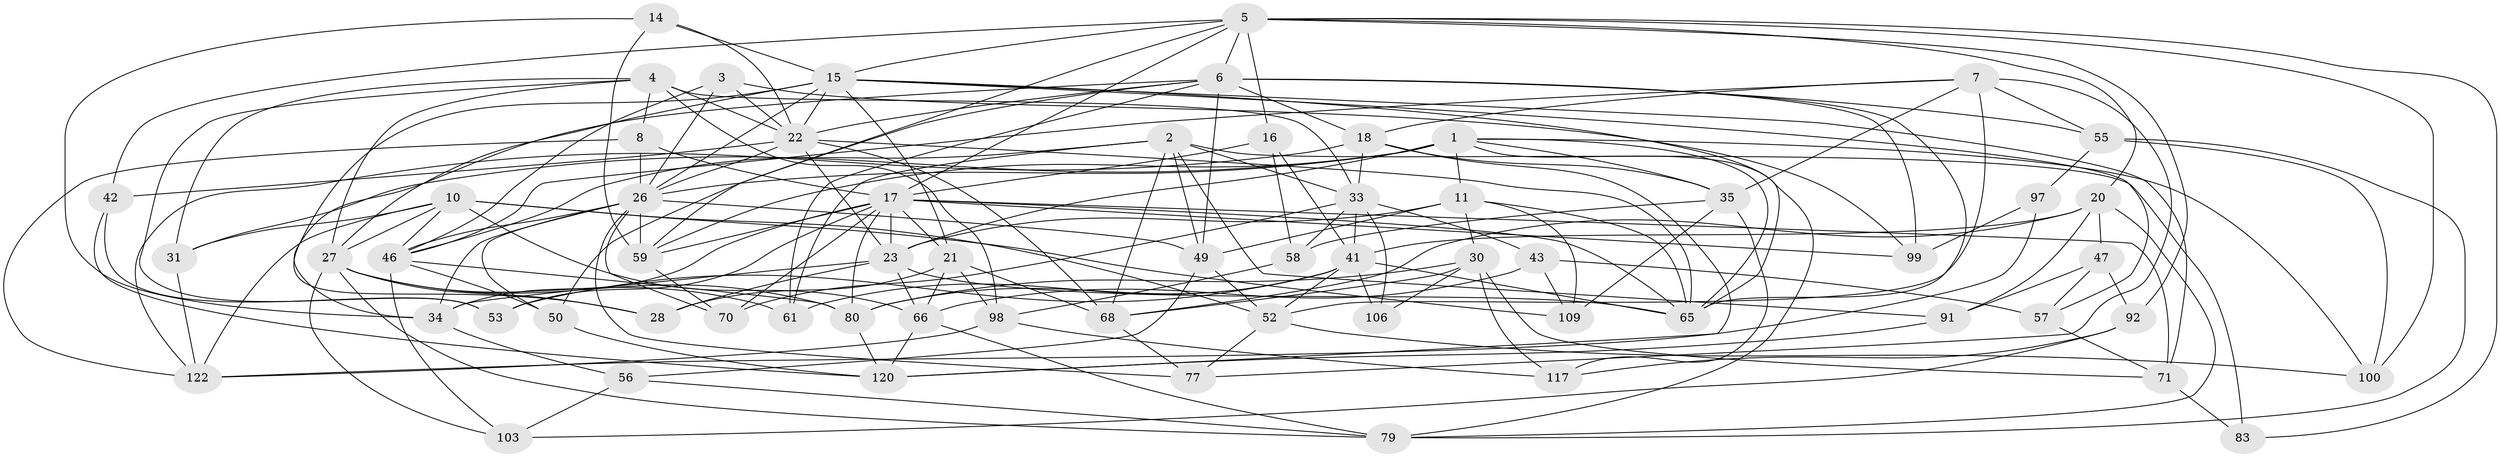 // original degree distribution, {4: 1.0}
// Generated by graph-tools (version 1.1) at 2025/16/03/09/25 04:16:42]
// undirected, 63 vertices, 183 edges
graph export_dot {
graph [start="1"]
  node [color=gray90,style=filled];
  1 [super="+24+9+32"];
  2 [super="+38+36"];
  3;
  4 [super="+13"];
  5 [super="+25+110"];
  6 [super="+12+19"];
  7 [super="+118"];
  8;
  10 [super="+107+102"];
  11 [super="+105"];
  14;
  15 [super="+51+89"];
  16;
  17 [super="+39+29+121"];
  18 [super="+69"];
  20 [super="+85"];
  21 [super="+72"];
  22 [super="+45"];
  23 [super="+54"];
  26 [super="+60+76+63"];
  27 [super="+113+40"];
  28;
  30 [super="+74"];
  31 [super="+95"];
  33 [super="+116+48"];
  34 [super="+94"];
  35 [super="+124"];
  41 [super="+87+115+44"];
  42;
  43;
  46 [super="+86+88"];
  47;
  49 [super="+75"];
  50;
  52 [super="+111"];
  53;
  55 [super="+64"];
  56;
  57;
  58;
  59 [super="+62"];
  61;
  65 [super="+112+108"];
  66 [super="+84"];
  68 [super="+114"];
  70;
  71 [super="+82"];
  77;
  79 [super="+119"];
  80 [super="+101"];
  83;
  91;
  92;
  97;
  98 [super="+104"];
  99;
  100;
  103;
  106;
  109;
  117;
  120 [super="+123"];
  122 [super="+126"];
  1 -- 79;
  1 -- 35;
  1 -- 100;
  1 -- 59;
  1 -- 11;
  1 -- 31 [weight=2];
  1 -- 65;
  1 -- 23;
  1 -- 26;
  2 -- 33;
  2 -- 83 [weight=2];
  2 -- 61;
  2 -- 49;
  2 -- 91;
  2 -- 46;
  2 -- 68;
  3 -- 99;
  3 -- 46;
  3 -- 26;
  3 -- 22;
  4 -- 8;
  4 -- 98 [weight=2];
  4 -- 53;
  4 -- 22;
  4 -- 27;
  4 -- 31;
  4 -- 33;
  5 -- 16;
  5 -- 42;
  5 -- 20;
  5 -- 6;
  5 -- 100;
  5 -- 59;
  5 -- 15;
  5 -- 83;
  5 -- 92;
  5 -- 17;
  6 -- 61;
  6 -- 18;
  6 -- 55;
  6 -- 65;
  6 -- 49;
  6 -- 34;
  6 -- 99;
  6 -- 50;
  6 -- 22;
  7 -- 55;
  7 -- 18;
  7 -- 35;
  7 -- 77;
  7 -- 46;
  7 -- 52;
  8 -- 122;
  8 -- 17;
  8 -- 26;
  10 -- 46;
  10 -- 109;
  10 -- 122;
  10 -- 31 [weight=2];
  10 -- 66;
  10 -- 27;
  10 -- 52;
  11 -- 109;
  11 -- 65;
  11 -- 30;
  11 -- 23;
  11 -- 49;
  14 -- 59;
  14 -- 15;
  14 -- 34;
  14 -- 22;
  15 -- 28;
  15 -- 57;
  15 -- 21;
  15 -- 71;
  15 -- 26;
  15 -- 65;
  15 -- 22;
  15 -- 27;
  16 -- 58;
  16 -- 17;
  16 -- 41;
  17 -- 23;
  17 -- 99;
  17 -- 70;
  17 -- 59;
  17 -- 65;
  17 -- 34;
  17 -- 53;
  17 -- 71 [weight=2];
  17 -- 80;
  17 -- 21;
  18 -- 120;
  18 -- 35;
  18 -- 122;
  18 -- 33;
  20 -- 91;
  20 -- 79;
  20 -- 68;
  20 -- 47;
  20 -- 41;
  21 -- 66;
  21 -- 28;
  21 -- 98;
  21 -- 68;
  22 -- 65;
  22 -- 23;
  22 -- 42;
  22 -- 68;
  22 -- 26;
  23 -- 65;
  23 -- 66;
  23 -- 28;
  23 -- 34;
  26 -- 77;
  26 -- 49;
  26 -- 34;
  26 -- 59;
  26 -- 70;
  26 -- 50;
  26 -- 46;
  27 -- 79;
  27 -- 80;
  27 -- 28;
  27 -- 103;
  27 -- 61;
  30 -- 68;
  30 -- 106;
  30 -- 80;
  30 -- 117;
  30 -- 71;
  31 -- 122;
  33 -- 70;
  33 -- 106;
  33 -- 43;
  33 -- 58;
  33 -- 41;
  34 -- 56;
  35 -- 117;
  35 -- 58;
  35 -- 109;
  41 -- 106 [weight=2];
  41 -- 61;
  41 -- 52;
  41 -- 53;
  41 -- 80;
  41 -- 65;
  42 -- 53;
  42 -- 120;
  43 -- 57;
  43 -- 109;
  43 -- 66;
  46 -- 50;
  46 -- 103;
  46 -- 80;
  47 -- 92;
  47 -- 91;
  47 -- 57;
  49 -- 52;
  49 -- 56;
  50 -- 120;
  52 -- 77;
  52 -- 100;
  55 -- 100;
  55 -- 97 [weight=2];
  55 -- 79;
  56 -- 79;
  56 -- 103;
  57 -- 71;
  58 -- 98;
  59 -- 70;
  66 -- 120;
  66 -- 79;
  68 -- 77;
  71 -- 83;
  80 -- 120;
  91 -- 120;
  92 -- 103;
  92 -- 117;
  97 -- 122;
  97 -- 99;
  98 -- 117;
  98 -- 122;
}
